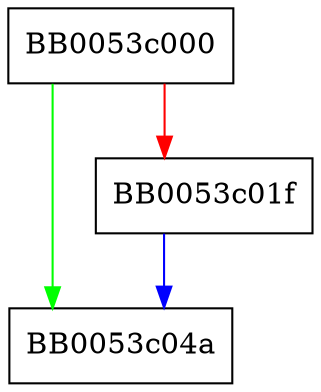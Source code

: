 digraph BN_CTX_new_ex {
  node [shape="box"];
  graph [splines=ortho];
  BB0053c000 -> BB0053c04a [color="green"];
  BB0053c000 -> BB0053c01f [color="red"];
  BB0053c01f -> BB0053c04a [color="blue"];
}